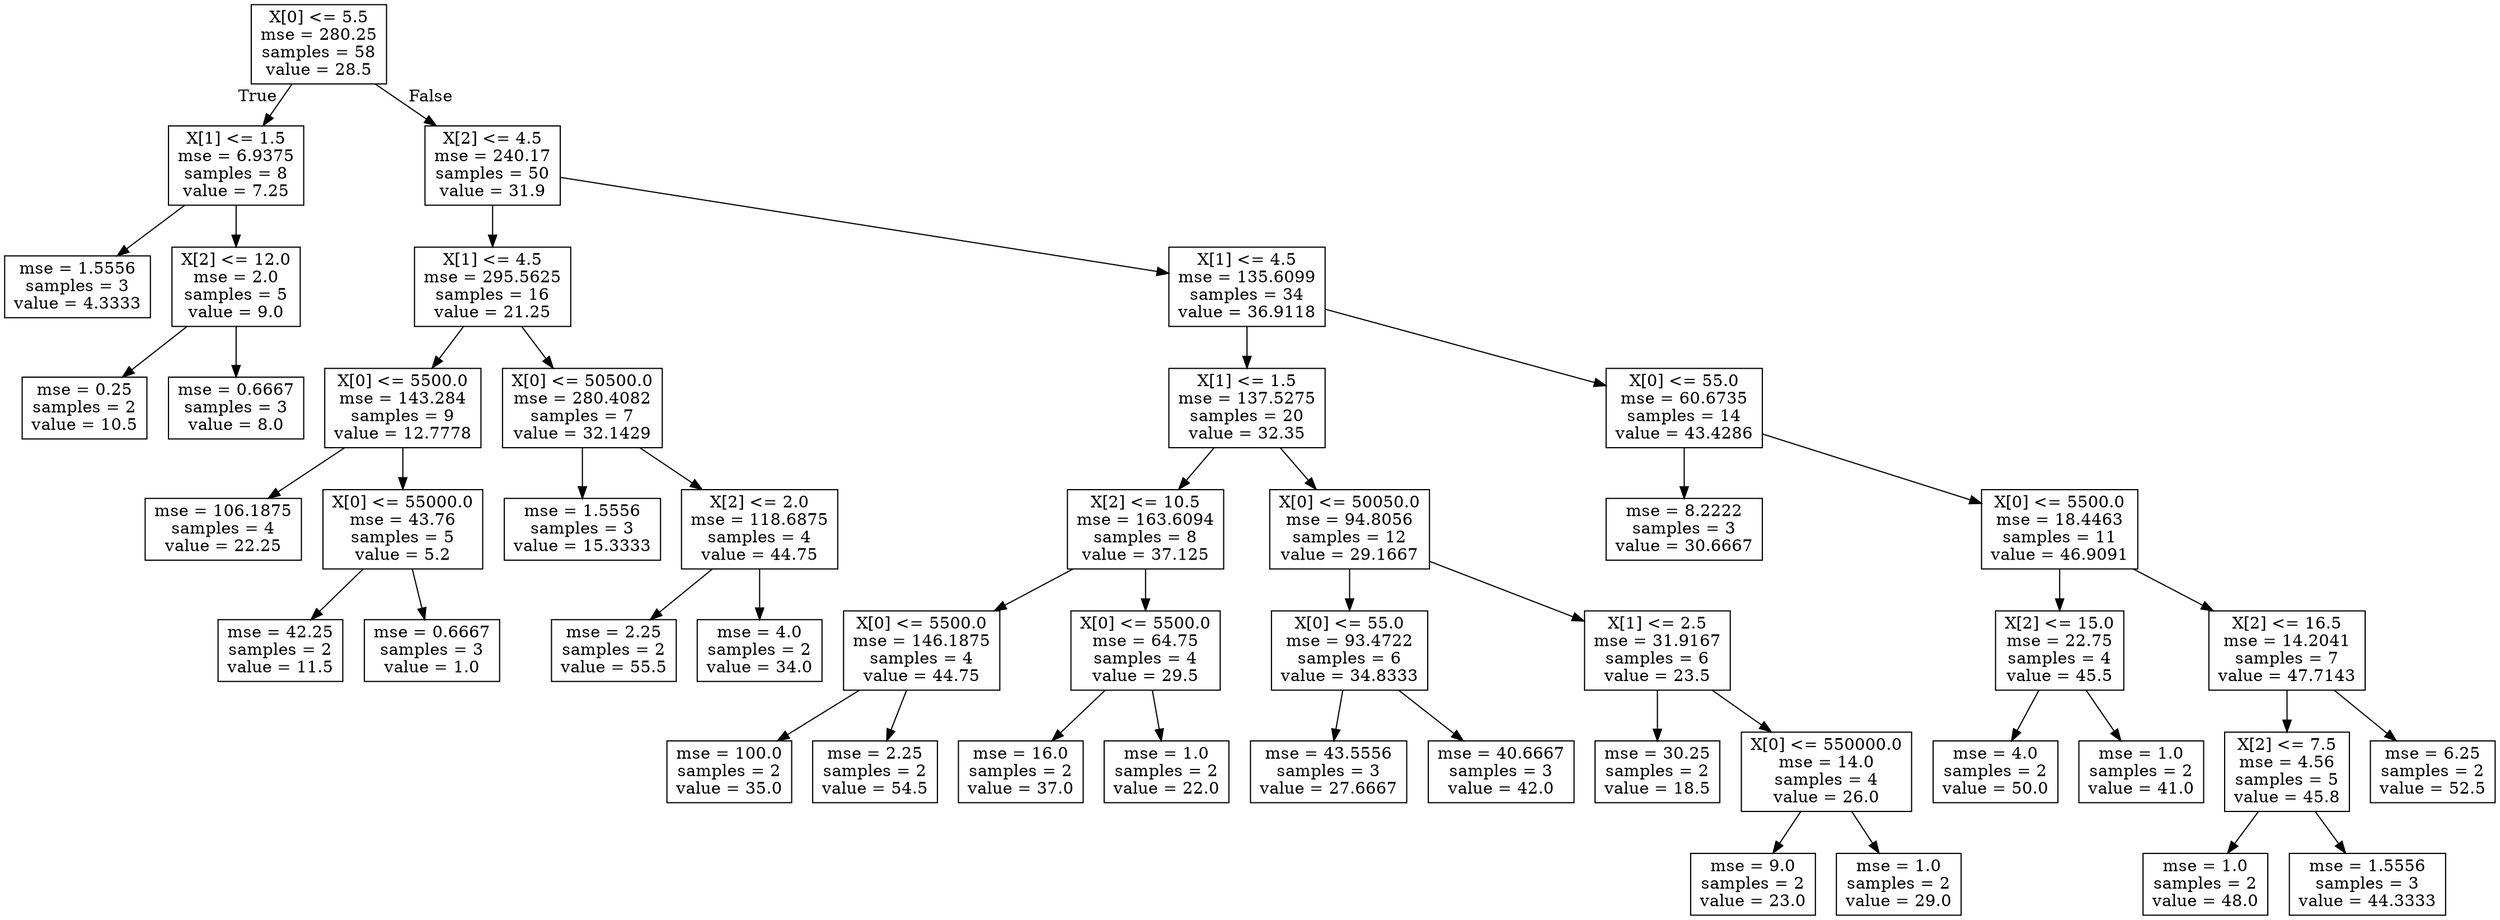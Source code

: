 digraph Tree {
node [shape=box] ;
0 [label="X[0] <= 5.5\nmse = 280.25\nsamples = 58\nvalue = 28.5"] ;
1 [label="X[1] <= 1.5\nmse = 6.9375\nsamples = 8\nvalue = 7.25"] ;
0 -> 1 [labeldistance=2.5, labelangle=45, headlabel="True"] ;
2 [label="mse = 1.5556\nsamples = 3\nvalue = 4.3333"] ;
1 -> 2 ;
3 [label="X[2] <= 12.0\nmse = 2.0\nsamples = 5\nvalue = 9.0"] ;
1 -> 3 ;
4 [label="mse = 0.25\nsamples = 2\nvalue = 10.5"] ;
3 -> 4 ;
5 [label="mse = 0.6667\nsamples = 3\nvalue = 8.0"] ;
3 -> 5 ;
6 [label="X[2] <= 4.5\nmse = 240.17\nsamples = 50\nvalue = 31.9"] ;
0 -> 6 [labeldistance=2.5, labelangle=-45, headlabel="False"] ;
7 [label="X[1] <= 4.5\nmse = 295.5625\nsamples = 16\nvalue = 21.25"] ;
6 -> 7 ;
8 [label="X[0] <= 5500.0\nmse = 143.284\nsamples = 9\nvalue = 12.7778"] ;
7 -> 8 ;
9 [label="mse = 106.1875\nsamples = 4\nvalue = 22.25"] ;
8 -> 9 ;
10 [label="X[0] <= 55000.0\nmse = 43.76\nsamples = 5\nvalue = 5.2"] ;
8 -> 10 ;
11 [label="mse = 42.25\nsamples = 2\nvalue = 11.5"] ;
10 -> 11 ;
12 [label="mse = 0.6667\nsamples = 3\nvalue = 1.0"] ;
10 -> 12 ;
13 [label="X[0] <= 50500.0\nmse = 280.4082\nsamples = 7\nvalue = 32.1429"] ;
7 -> 13 ;
14 [label="mse = 1.5556\nsamples = 3\nvalue = 15.3333"] ;
13 -> 14 ;
15 [label="X[2] <= 2.0\nmse = 118.6875\nsamples = 4\nvalue = 44.75"] ;
13 -> 15 ;
16 [label="mse = 2.25\nsamples = 2\nvalue = 55.5"] ;
15 -> 16 ;
17 [label="mse = 4.0\nsamples = 2\nvalue = 34.0"] ;
15 -> 17 ;
18 [label="X[1] <= 4.5\nmse = 135.6099\nsamples = 34\nvalue = 36.9118"] ;
6 -> 18 ;
19 [label="X[1] <= 1.5\nmse = 137.5275\nsamples = 20\nvalue = 32.35"] ;
18 -> 19 ;
20 [label="X[2] <= 10.5\nmse = 163.6094\nsamples = 8\nvalue = 37.125"] ;
19 -> 20 ;
21 [label="X[0] <= 5500.0\nmse = 146.1875\nsamples = 4\nvalue = 44.75"] ;
20 -> 21 ;
22 [label="mse = 100.0\nsamples = 2\nvalue = 35.0"] ;
21 -> 22 ;
23 [label="mse = 2.25\nsamples = 2\nvalue = 54.5"] ;
21 -> 23 ;
24 [label="X[0] <= 5500.0\nmse = 64.75\nsamples = 4\nvalue = 29.5"] ;
20 -> 24 ;
25 [label="mse = 16.0\nsamples = 2\nvalue = 37.0"] ;
24 -> 25 ;
26 [label="mse = 1.0\nsamples = 2\nvalue = 22.0"] ;
24 -> 26 ;
27 [label="X[0] <= 50050.0\nmse = 94.8056\nsamples = 12\nvalue = 29.1667"] ;
19 -> 27 ;
28 [label="X[0] <= 55.0\nmse = 93.4722\nsamples = 6\nvalue = 34.8333"] ;
27 -> 28 ;
29 [label="mse = 43.5556\nsamples = 3\nvalue = 27.6667"] ;
28 -> 29 ;
30 [label="mse = 40.6667\nsamples = 3\nvalue = 42.0"] ;
28 -> 30 ;
31 [label="X[1] <= 2.5\nmse = 31.9167\nsamples = 6\nvalue = 23.5"] ;
27 -> 31 ;
32 [label="mse = 30.25\nsamples = 2\nvalue = 18.5"] ;
31 -> 32 ;
33 [label="X[0] <= 550000.0\nmse = 14.0\nsamples = 4\nvalue = 26.0"] ;
31 -> 33 ;
34 [label="mse = 9.0\nsamples = 2\nvalue = 23.0"] ;
33 -> 34 ;
35 [label="mse = 1.0\nsamples = 2\nvalue = 29.0"] ;
33 -> 35 ;
36 [label="X[0] <= 55.0\nmse = 60.6735\nsamples = 14\nvalue = 43.4286"] ;
18 -> 36 ;
37 [label="mse = 8.2222\nsamples = 3\nvalue = 30.6667"] ;
36 -> 37 ;
38 [label="X[0] <= 5500.0\nmse = 18.4463\nsamples = 11\nvalue = 46.9091"] ;
36 -> 38 ;
39 [label="X[2] <= 15.0\nmse = 22.75\nsamples = 4\nvalue = 45.5"] ;
38 -> 39 ;
40 [label="mse = 4.0\nsamples = 2\nvalue = 50.0"] ;
39 -> 40 ;
41 [label="mse = 1.0\nsamples = 2\nvalue = 41.0"] ;
39 -> 41 ;
42 [label="X[2] <= 16.5\nmse = 14.2041\nsamples = 7\nvalue = 47.7143"] ;
38 -> 42 ;
43 [label="X[2] <= 7.5\nmse = 4.56\nsamples = 5\nvalue = 45.8"] ;
42 -> 43 ;
44 [label="mse = 1.0\nsamples = 2\nvalue = 48.0"] ;
43 -> 44 ;
45 [label="mse = 1.5556\nsamples = 3\nvalue = 44.3333"] ;
43 -> 45 ;
46 [label="mse = 6.25\nsamples = 2\nvalue = 52.5"] ;
42 -> 46 ;
}